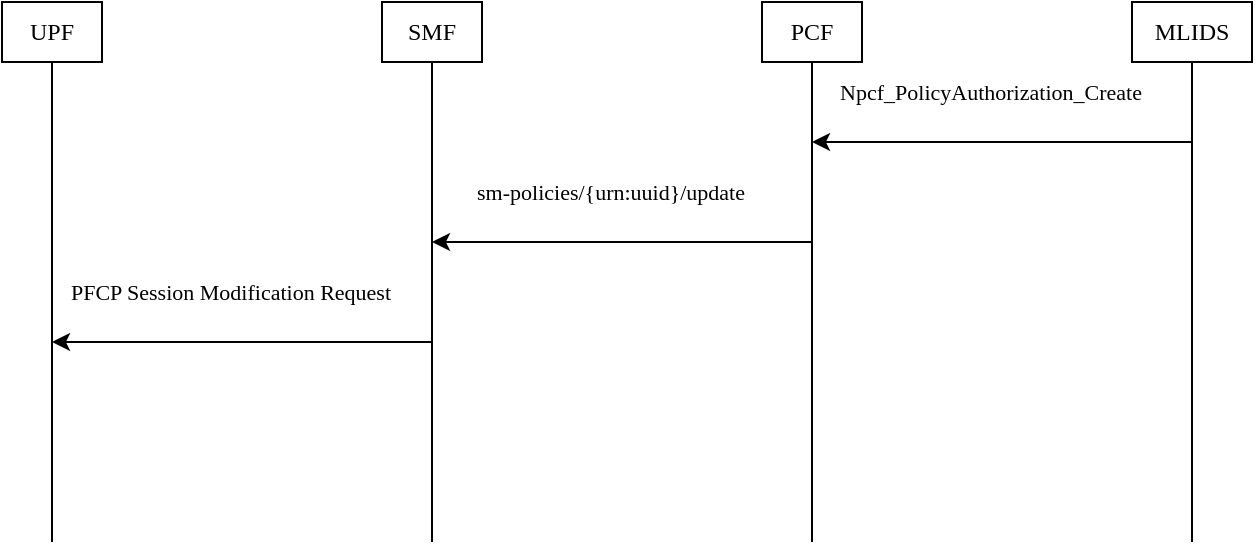 <mxfile version="25.0.3">
  <diagram name="Page-1" id="Q6NnZoDwip3nCs9Uk6EV">
    <mxGraphModel dx="1430" dy="768" grid="1" gridSize="10" guides="1" tooltips="1" connect="1" arrows="1" fold="1" page="1" pageScale="1" pageWidth="850" pageHeight="1100" math="0" shadow="0">
      <root>
        <mxCell id="0" />
        <mxCell id="1" parent="0" />
        <mxCell id="UoJ8DbCMdCZvxKPBIseP-12" value="Npcf_PolicyAuthorization_Create" style="edgeStyle=orthogonalEdgeStyle;rounded=0;orthogonalLoop=1;jettySize=auto;html=1;fontFamily=Tahoma;" edge="1" parent="1">
          <mxGeometry x="0.061" y="-25" relative="1" as="geometry">
            <mxPoint x="760" y="280" as="sourcePoint" />
            <mxPoint x="570" y="280" as="targetPoint" />
            <mxPoint as="offset" />
          </mxGeometry>
        </mxCell>
        <mxCell id="UoJ8DbCMdCZvxKPBIseP-31" style="edgeStyle=orthogonalEdgeStyle;rounded=0;orthogonalLoop=1;jettySize=auto;html=1;endArrow=none;endFill=0;" edge="1" parent="1" source="hiNoReXvEXL5pm_EN6Or-4">
          <mxGeometry relative="1" as="geometry">
            <mxPoint x="760" y="480" as="targetPoint" />
          </mxGeometry>
        </mxCell>
        <mxCell id="hiNoReXvEXL5pm_EN6Or-4" value="MLIDS" style="rounded=0;whiteSpace=wrap;html=1;flipH=1;fontFamily=Tahoma;" parent="1" vertex="1">
          <mxGeometry x="730" y="210" width="60" height="30" as="geometry" />
        </mxCell>
        <mxCell id="UoJ8DbCMdCZvxKPBIseP-25" style="edgeStyle=orthogonalEdgeStyle;rounded=0;orthogonalLoop=1;jettySize=auto;html=1;fontFamily=Tahoma;endArrow=none;endFill=0;" edge="1" parent="1" source="UoJ8DbCMdCZvxKPBIseP-1">
          <mxGeometry relative="1" as="geometry">
            <mxPoint x="380" y="480" as="targetPoint" />
          </mxGeometry>
        </mxCell>
        <mxCell id="UoJ8DbCMdCZvxKPBIseP-1" value="SMF" style="rounded=0;whiteSpace=wrap;html=1;flipV=1;flipH=1;fontFamily=Tahoma;" vertex="1" parent="1">
          <mxGeometry x="355" y="210" width="50" height="30" as="geometry" />
        </mxCell>
        <mxCell id="UoJ8DbCMdCZvxKPBIseP-26" style="edgeStyle=orthogonalEdgeStyle;rounded=0;orthogonalLoop=1;jettySize=auto;html=1;fontFamily=Tahoma;endArrow=none;endFill=0;" edge="1" parent="1" source="UoJ8DbCMdCZvxKPBIseP-2">
          <mxGeometry relative="1" as="geometry">
            <mxPoint x="570" y="480" as="targetPoint" />
          </mxGeometry>
        </mxCell>
        <mxCell id="UoJ8DbCMdCZvxKPBIseP-2" value="PCF" style="rounded=0;whiteSpace=wrap;html=1;flipV=1;flipH=1;fontFamily=Tahoma;" vertex="1" parent="1">
          <mxGeometry x="545" y="210" width="50" height="30" as="geometry" />
        </mxCell>
        <mxCell id="UoJ8DbCMdCZvxKPBIseP-32" style="edgeStyle=orthogonalEdgeStyle;rounded=0;orthogonalLoop=1;jettySize=auto;html=1;endArrow=none;endFill=0;" edge="1" parent="1" source="UoJ8DbCMdCZvxKPBIseP-9">
          <mxGeometry relative="1" as="geometry">
            <mxPoint x="190" y="480" as="targetPoint" />
          </mxGeometry>
        </mxCell>
        <mxCell id="UoJ8DbCMdCZvxKPBIseP-9" value="&lt;div&gt;UPF&lt;/div&gt;" style="rounded=0;whiteSpace=wrap;html=1;flipH=1;fontFamily=Tahoma;" vertex="1" parent="1">
          <mxGeometry x="165" y="210" width="50" height="30" as="geometry" />
        </mxCell>
        <mxCell id="UoJ8DbCMdCZvxKPBIseP-23" value="&lt;font&gt;sm-policies/{urn:uuid}/update&lt;/font&gt;" style="edgeStyle=orthogonalEdgeStyle;rounded=0;orthogonalLoop=1;jettySize=auto;html=1;fontFamily=Tahoma;" edge="1" parent="1">
          <mxGeometry x="0.061" y="-25" relative="1" as="geometry">
            <mxPoint x="570" y="330" as="sourcePoint" />
            <mxPoint x="380" y="330" as="targetPoint" />
            <mxPoint as="offset" />
          </mxGeometry>
        </mxCell>
        <mxCell id="UoJ8DbCMdCZvxKPBIseP-30" value="&lt;div align=&quot;center&quot;&gt;&lt;font&gt;PFCP Session Modification Request&lt;/font&gt;&lt;/div&gt;" style="edgeStyle=orthogonalEdgeStyle;rounded=0;orthogonalLoop=1;jettySize=auto;html=1;align=center;fontFamily=Tahoma;" edge="1" parent="1">
          <mxGeometry x="0.061" y="-25" relative="1" as="geometry">
            <mxPoint x="380" y="380" as="sourcePoint" />
            <mxPoint x="190" y="380" as="targetPoint" />
            <mxPoint as="offset" />
          </mxGeometry>
        </mxCell>
      </root>
    </mxGraphModel>
  </diagram>
</mxfile>
